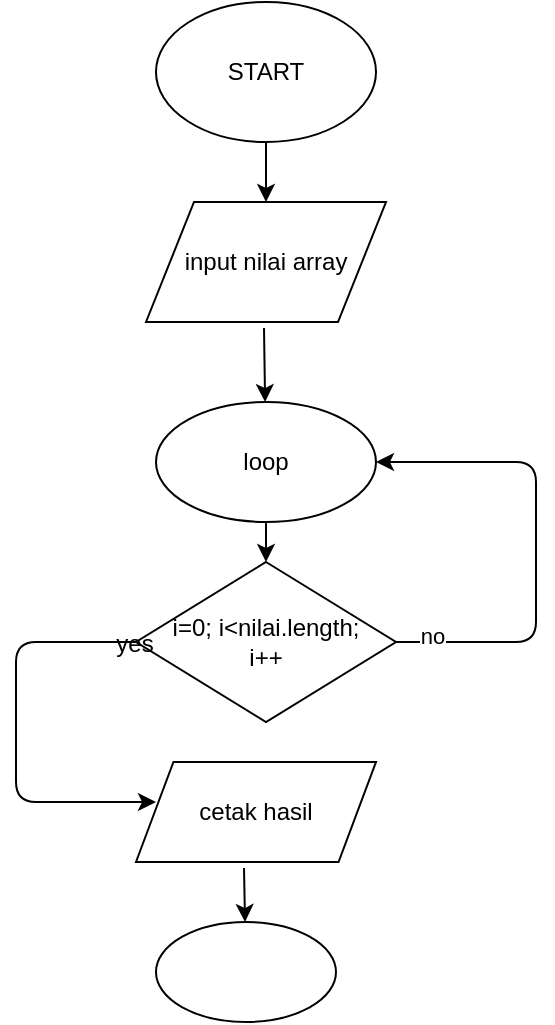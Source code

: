 <mxfile version="13.0.3" type="device"><diagram id="Plz3lP_3mF9bPiF0ZMDi" name="Halaman-1"><mxGraphModel dx="852" dy="494" grid="1" gridSize="10" guides="1" tooltips="1" connect="1" arrows="1" fold="1" page="1" pageScale="1" pageWidth="850" pageHeight="1100" math="0" shadow="0"><root><mxCell id="0"/><mxCell id="1" parent="0"/><mxCell id="HcZRoaPWHpCBf_T6uRt7-1" value="START" style="ellipse;whiteSpace=wrap;html=1;" vertex="1" parent="1"><mxGeometry x="370" y="40" width="110" height="70" as="geometry"/></mxCell><mxCell id="HcZRoaPWHpCBf_T6uRt7-2" value="" style="endArrow=classic;html=1;exitX=0.5;exitY=1;exitDx=0;exitDy=0;" edge="1" parent="1" source="HcZRoaPWHpCBf_T6uRt7-1" target="HcZRoaPWHpCBf_T6uRt7-3"><mxGeometry width="50" height="50" relative="1" as="geometry"><mxPoint x="420" y="160" as="sourcePoint"/><mxPoint x="425" y="150" as="targetPoint"/></mxGeometry></mxCell><mxCell id="HcZRoaPWHpCBf_T6uRt7-3" value="input nilai array" style="shape=parallelogram;perimeter=parallelogramPerimeter;whiteSpace=wrap;html=1;" vertex="1" parent="1"><mxGeometry x="365" y="140" width="120" height="60" as="geometry"/></mxCell><mxCell id="HcZRoaPWHpCBf_T6uRt7-4" value="" style="endArrow=classic;html=1;" edge="1" parent="1" target="HcZRoaPWHpCBf_T6uRt7-5"><mxGeometry width="50" height="50" relative="1" as="geometry"><mxPoint x="424" y="203" as="sourcePoint"/><mxPoint x="420" y="240" as="targetPoint"/></mxGeometry></mxCell><mxCell id="HcZRoaPWHpCBf_T6uRt7-5" value="loop" style="ellipse;whiteSpace=wrap;html=1;" vertex="1" parent="1"><mxGeometry x="370" y="240" width="110" height="60" as="geometry"/></mxCell><mxCell id="HcZRoaPWHpCBf_T6uRt7-6" value="" style="endArrow=classic;html=1;exitX=0.5;exitY=1;exitDx=0;exitDy=0;" edge="1" parent="1" source="HcZRoaPWHpCBf_T6uRt7-5" target="HcZRoaPWHpCBf_T6uRt7-7"><mxGeometry width="50" height="50" relative="1" as="geometry"><mxPoint x="400" y="360" as="sourcePoint"/><mxPoint x="425" y="340" as="targetPoint"/></mxGeometry></mxCell><mxCell id="HcZRoaPWHpCBf_T6uRt7-7" value="i=0; i&amp;lt;nilai.length;&lt;br&gt;i++" style="rhombus;whiteSpace=wrap;html=1;" vertex="1" parent="1"><mxGeometry x="360" y="320" width="130" height="80" as="geometry"/></mxCell><mxCell id="HcZRoaPWHpCBf_T6uRt7-9" value="" style="endArrow=classic;html=1;exitX=1;exitY=0.5;exitDx=0;exitDy=0;entryX=1;entryY=0.5;entryDx=0;entryDy=0;" edge="1" parent="1" source="HcZRoaPWHpCBf_T6uRt7-7" target="HcZRoaPWHpCBf_T6uRt7-5"><mxGeometry width="50" height="50" relative="1" as="geometry"><mxPoint x="500" y="380" as="sourcePoint"/><mxPoint x="570" y="260" as="targetPoint"/><Array as="points"><mxPoint x="560" y="360"/><mxPoint x="560" y="270"/></Array></mxGeometry></mxCell><mxCell id="HcZRoaPWHpCBf_T6uRt7-12" value="no" style="edgeLabel;html=1;align=center;verticalAlign=middle;resizable=0;points=[];" vertex="1" connectable="0" parent="HcZRoaPWHpCBf_T6uRt7-9"><mxGeometry x="-0.85" y="3" relative="1" as="geometry"><mxPoint as="offset"/></mxGeometry></mxCell><mxCell id="HcZRoaPWHpCBf_T6uRt7-10" value="" style="endArrow=classic;html=1;exitX=0;exitY=0.5;exitDx=0;exitDy=0;" edge="1" parent="1" source="HcZRoaPWHpCBf_T6uRt7-7"><mxGeometry width="50" height="50" relative="1" as="geometry"><mxPoint x="290" y="420" as="sourcePoint"/><mxPoint x="370" y="440" as="targetPoint"/><Array as="points"><mxPoint x="300" y="360"/><mxPoint x="300" y="440"/></Array></mxGeometry></mxCell><mxCell id="HcZRoaPWHpCBf_T6uRt7-11" value="yes" style="text;html=1;align=center;verticalAlign=middle;resizable=0;points=[];autosize=1;" vertex="1" parent="1"><mxGeometry x="344" y="351" width="30" height="20" as="geometry"/></mxCell><mxCell id="HcZRoaPWHpCBf_T6uRt7-13" value="cetak hasil" style="shape=parallelogram;perimeter=parallelogramPerimeter;whiteSpace=wrap;html=1;size=0.156;" vertex="1" parent="1"><mxGeometry x="360" y="420" width="120" height="50" as="geometry"/></mxCell><mxCell id="HcZRoaPWHpCBf_T6uRt7-14" value="" style="endArrow=classic;html=1;exitX=0.45;exitY=1.06;exitDx=0;exitDy=0;exitPerimeter=0;" edge="1" parent="1" source="HcZRoaPWHpCBf_T6uRt7-13" target="HcZRoaPWHpCBf_T6uRt7-15"><mxGeometry width="50" height="50" relative="1" as="geometry"><mxPoint x="425" y="510" as="sourcePoint"/><mxPoint x="414" y="510" as="targetPoint"/></mxGeometry></mxCell><mxCell id="HcZRoaPWHpCBf_T6uRt7-15" value="" style="ellipse;whiteSpace=wrap;html=1;" vertex="1" parent="1"><mxGeometry x="370" y="500" width="90" height="50" as="geometry"/></mxCell></root></mxGraphModel></diagram></mxfile>